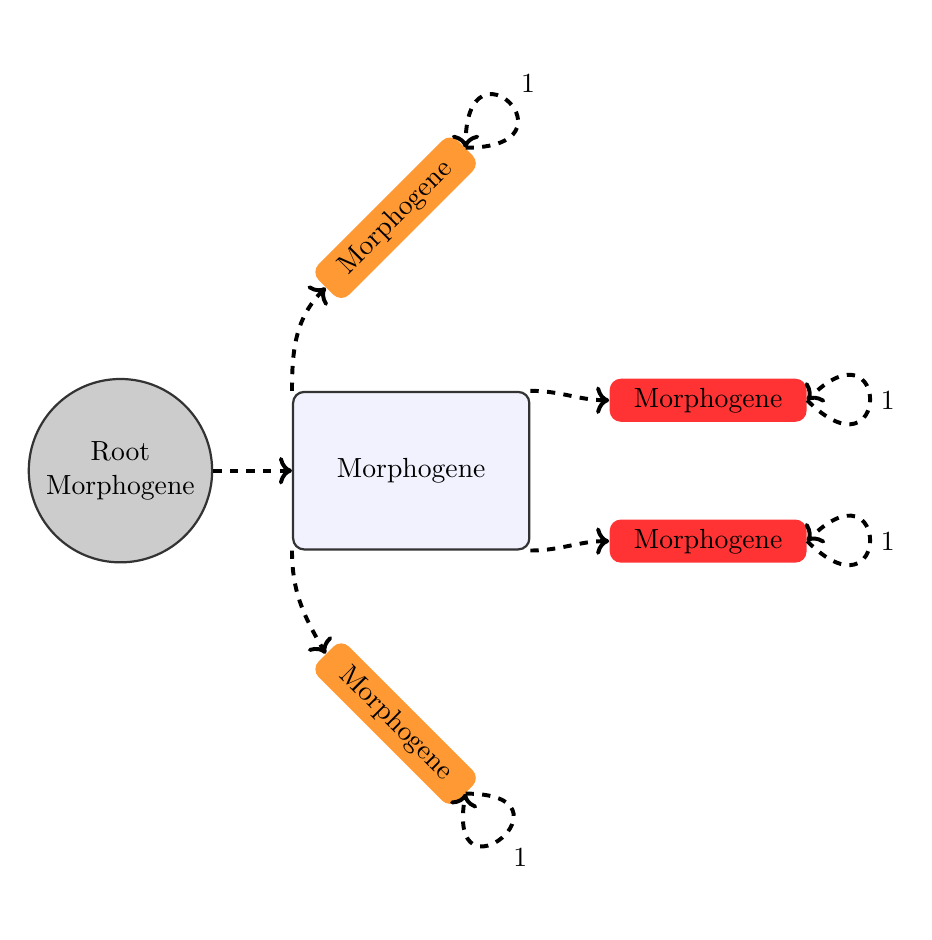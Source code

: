 \begin{tikzpicture}
% classes
\tikzstyle{root} = [draw=black!80, thick,minimum width=1.5cm,minimum height=1cm, circle, fill=black!20]
\tikzstyle{class1} = [minimum width=3cm, minimum height=2cm,draw=black!80, thick, fill=blue!5, rounded corners, rectangle]
\tikzstyle{class2} = [minimum width=2.5cm,minimum height=0.2cm, rounded corners,rectangle, fill=orange!80]
\tikzstyle{class3} = [minimum width=2.5cm,minimum height=0.2cm, rounded corners,rectangle, fill=red!80]

%###############################################
% head
%###############################################
\node(root-morphogene)[root,align=center]{Root\\ Morphogene};

%###############################################
% torso
%###############################################
\node(morphogene-1)[class1,right= 1cm of root-morphogene]{Morphogene};

%###############################################
% arm
%###############################################
\node(morphogene-2)[class2, above= 2cm of morphogene-1,rotate around={45:(0,0)}]{Morphogene};
\node(morphogene-3)[class2, below= 2cm of morphogene-1,rotate around={-45:(0,0)}]{Morphogene};

%###############################################
% leg
%###############################################
\node(morphogene-4)[class3, above right= -0.4cm and 1cm of morphogene-1]{Morphogene};
\node(morphogene-5)[class3, below right= -0.4cm and 1cm of morphogene-1]{Morphogene};

%###############################################
% torso branch
%###############################################
\draw[dashed,->,line width=0.5mm] (root-morphogene.east) to [out=0,in=180] node[below] {} (morphogene-1.west);

%###############################################
% arm branches
%###############################################
\draw[dashed,->,line width=0.5mm] (morphogene-1.north west) to [out=90,in=-135] node[right] {} (morphogene-2.west);
\draw[dashed,->,line width=0.5mm,loop above,looseness=15,min distance=15mm] (morphogene-2.east) to [out=0,in=90] node[above right] {1} (morphogene-2.east);
\draw[dashed,->,line width=0.5mm] (morphogene-1.south west) to [out=-90,in=120] node[right] {} (morphogene-3.west);
\draw[dashed,->,line width=0.5mm,loop above,looseness=15,min distance=15mm] (morphogene-3.east) to [out=0,in=-100] node[below right] {1} (morphogene-3.east);

%###############################################
% leg branches
%###############################################
\draw[dashed,->,line width=0.5mm] (morphogene-1.north east) to [out=0,in=180] node[below] {} (morphogene-4.west);
\draw[dashed,->,line width=0.5mm,loop above,looseness=15,min distance=15mm] (morphogene-4.east) to [out=-45,in=45] node[right] {1}
(morphogene-4.east);

\draw[dashed,->,line width=0.5mm] (morphogene-1.south east) to [out=0,in=180] node[below] {} (morphogene-5.west);
\draw[dashed,->,line width=0.5mm,loop above,looseness=15,min distance=15mm] (morphogene-5.east) to [out=-45,in=45] node[right] {1} (morphogene-5.east);
\end{tikzpicture}
